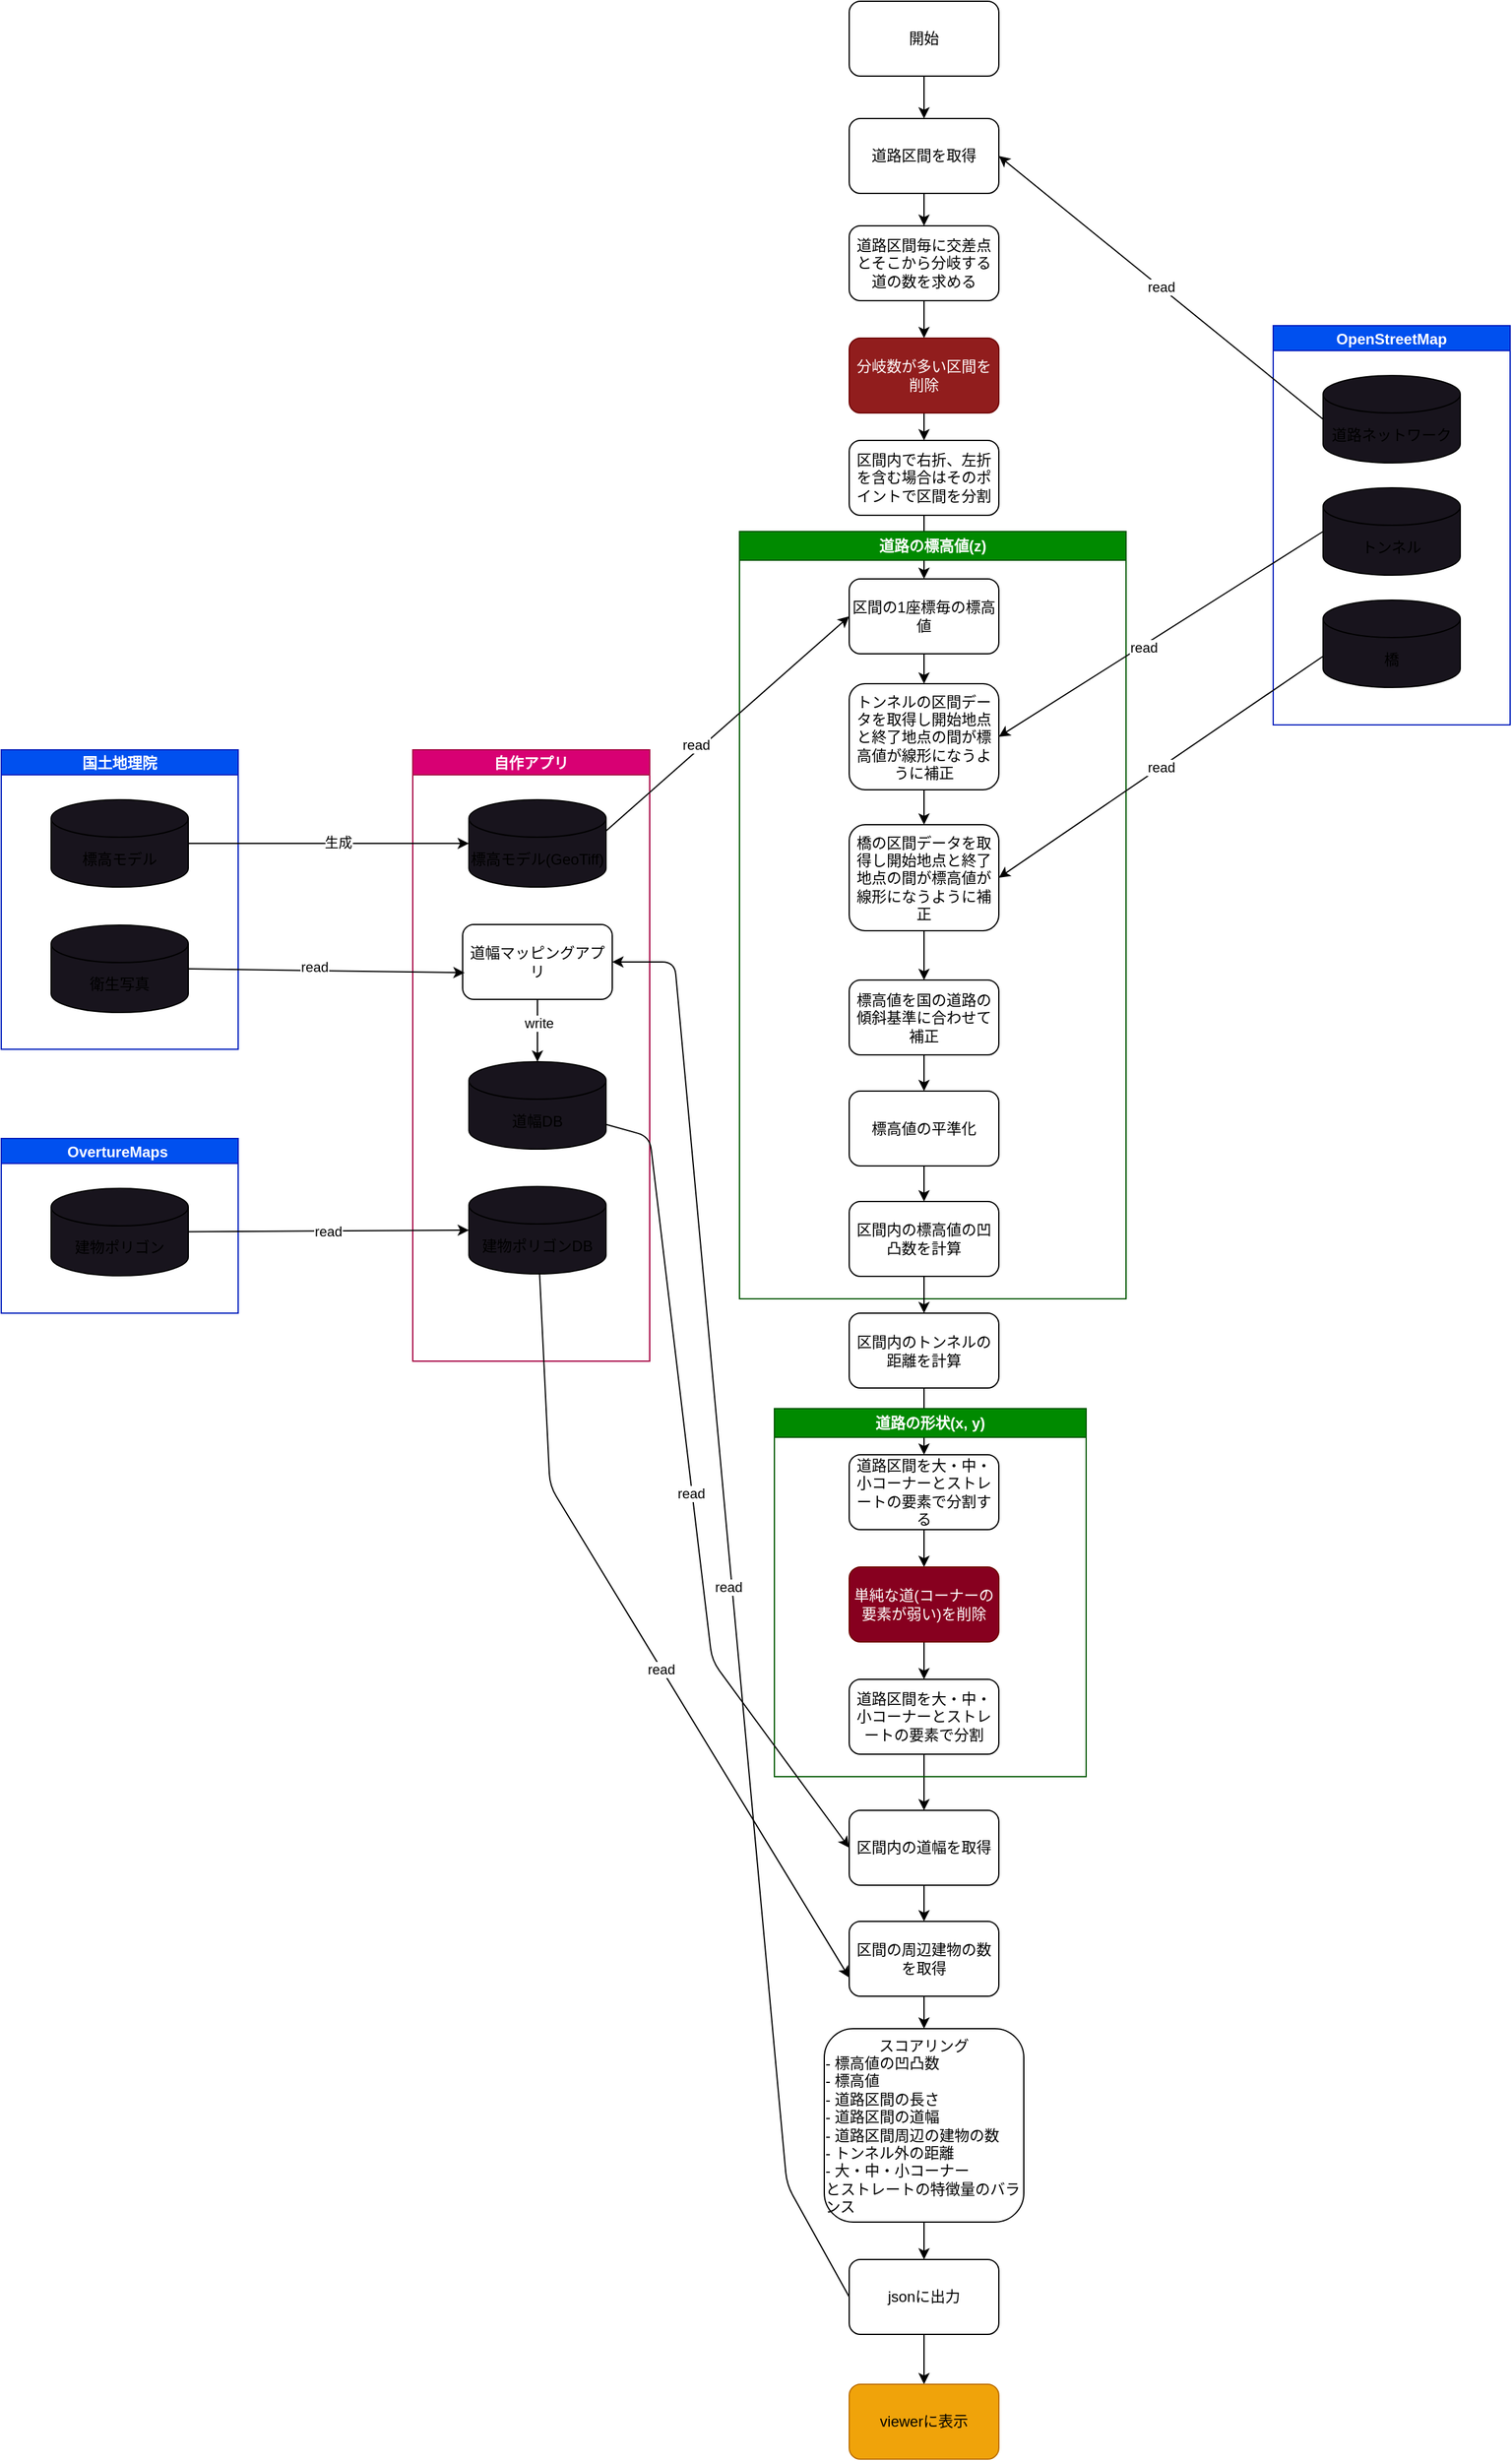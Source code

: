 <mxfile>
    <diagram id="E-VGaTpxqbZD3d03mHxB" name="ページ1">
        <mxGraphModel dx="1617" dy="1205" grid="1" gridSize="10" guides="1" tooltips="1" connect="1" arrows="1" fold="1" page="1" pageScale="1" pageWidth="827" pageHeight="1169" math="0" shadow="0">
            <root>
                <mxCell id="0"/>
                <mxCell id="1" parent="0"/>
                <mxCell id="7" value="" style="edgeStyle=none;html=1;" parent="1" source="3" target="6" edge="1">
                    <mxGeometry relative="1" as="geometry"/>
                </mxCell>
                <mxCell id="3" value="開始" style="rounded=1;whiteSpace=wrap;html=1;" parent="1" vertex="1">
                    <mxGeometry x="280" y="40" width="120" height="60" as="geometry"/>
                </mxCell>
                <mxCell id="9" value="" style="edgeStyle=none;html=1;" parent="1" source="6" target="8" edge="1">
                    <mxGeometry relative="1" as="geometry"/>
                </mxCell>
                <mxCell id="6" value="道路区間を取得" style="rounded=1;whiteSpace=wrap;html=1;" parent="1" vertex="1">
                    <mxGeometry x="280" y="134" width="120" height="60" as="geometry"/>
                </mxCell>
                <mxCell id="11" value="" style="edgeStyle=none;html=1;" parent="1" source="8" target="10" edge="1">
                    <mxGeometry relative="1" as="geometry"/>
                </mxCell>
                <mxCell id="8" value="道路区間毎に交差点とそこから分岐する道の数を求める" style="whiteSpace=wrap;html=1;rounded=1;" parent="1" vertex="1">
                    <mxGeometry x="280" y="220" width="120" height="60" as="geometry"/>
                </mxCell>
                <mxCell id="13" style="edgeStyle=none;html=1;entryX=0.5;entryY=0;entryDx=0;entryDy=0;" parent="1" source="10" target="12" edge="1">
                    <mxGeometry relative="1" as="geometry"/>
                </mxCell>
                <mxCell id="10" value="分岐数が多い区間を削除" style="rounded=1;whiteSpace=wrap;html=1;fillColor=#911D1D;fontColor=#ffffff;strokeColor=#6F0000;" parent="1" vertex="1">
                    <mxGeometry x="280" y="310" width="120" height="60" as="geometry"/>
                </mxCell>
                <mxCell id="15" value="" style="edgeStyle=none;html=1;" parent="1" source="12" target="14" edge="1">
                    <mxGeometry relative="1" as="geometry"/>
                </mxCell>
                <mxCell id="12" value="区間内で右折、左折を含む場合はそのポイントで区間を分割" style="whiteSpace=wrap;html=1;rounded=1;" parent="1" vertex="1">
                    <mxGeometry x="280" y="392" width="120" height="60" as="geometry"/>
                </mxCell>
                <mxCell id="17" value="" style="edgeStyle=none;html=1;" parent="1" source="14" target="16" edge="1">
                    <mxGeometry relative="1" as="geometry"/>
                </mxCell>
                <mxCell id="14" value="区間の1座標毎の標高値" style="whiteSpace=wrap;html=1;rounded=1;" parent="1" vertex="1">
                    <mxGeometry x="280" y="503" width="120" height="60" as="geometry"/>
                </mxCell>
                <mxCell id="19" value="" style="edgeStyle=none;html=1;" parent="1" source="16" target="18" edge="1">
                    <mxGeometry relative="1" as="geometry"/>
                </mxCell>
                <mxCell id="16" value="トンネルの区間データを取得し開始地点と終了地点の間が標高値が線形になうように補正" style="rounded=1;whiteSpace=wrap;html=1;" parent="1" vertex="1">
                    <mxGeometry x="280" y="587" width="120" height="85" as="geometry"/>
                </mxCell>
                <mxCell id="21" value="" style="edgeStyle=none;html=1;" parent="1" source="18" target="20" edge="1">
                    <mxGeometry relative="1" as="geometry"/>
                </mxCell>
                <mxCell id="18" value="橋の区間データを取得し開始地点と終了地点の間が標高値が線形になうように補正" style="whiteSpace=wrap;html=1;rounded=1;" parent="1" vertex="1">
                    <mxGeometry x="280" y="700" width="120" height="85" as="geometry"/>
                </mxCell>
                <mxCell id="23" value="" style="edgeStyle=none;html=1;" parent="1" source="20" target="22" edge="1">
                    <mxGeometry relative="1" as="geometry"/>
                </mxCell>
                <mxCell id="20" value="標高値を国の道路の傾斜基準に合わせて補正" style="rounded=1;whiteSpace=wrap;html=1;" parent="1" vertex="1">
                    <mxGeometry x="280" y="824.5" width="120" height="60" as="geometry"/>
                </mxCell>
                <mxCell id="96" style="edgeStyle=none;html=1;entryX=0.5;entryY=0;entryDx=0;entryDy=0;" parent="1" source="22" target="94" edge="1">
                    <mxGeometry relative="1" as="geometry"/>
                </mxCell>
                <mxCell id="22" value="標高値の平準化" style="rounded=1;whiteSpace=wrap;html=1;" parent="1" vertex="1">
                    <mxGeometry x="280" y="913.5" width="120" height="60" as="geometry"/>
                </mxCell>
                <mxCell id="24" value="区間内のトンネルの距離を計算" style="whiteSpace=wrap;html=1;rounded=1;" parent="1" vertex="1">
                    <mxGeometry x="280" y="1091.5" width="120" height="60" as="geometry"/>
                </mxCell>
                <mxCell id="35" value="道路の標高値(z)" style="swimlane;whiteSpace=wrap;html=1;fillColor=#008a00;fontColor=#ffffff;strokeColor=#005700;" parent="1" vertex="1">
                    <mxGeometry x="192" y="465" width="310" height="615" as="geometry">
                        <mxRectangle x="192" y="465" width="150" height="30" as="alternateBounds"/>
                    </mxGeometry>
                </mxCell>
                <mxCell id="42" style="edgeStyle=none;html=1;exitX=0.5;exitY=1;exitDx=0;exitDy=0;" parent="1" source="24" target="48" edge="1">
                    <mxGeometry relative="1" as="geometry">
                        <mxPoint x="340" y="1156.5" as="sourcePoint"/>
                        <mxPoint x="340" y="1308" as="targetPoint"/>
                    </mxGeometry>
                </mxCell>
                <mxCell id="47" style="edgeStyle=none;html=1;" parent="1" source="48" target="50" edge="1">
                    <mxGeometry relative="1" as="geometry"/>
                </mxCell>
                <mxCell id="48" value="道路区間を大・中・小コーナーとストレートの要素で分割する" style="whiteSpace=wrap;html=1;rounded=1;" parent="1" vertex="1">
                    <mxGeometry x="280" y="1205" width="120" height="60" as="geometry"/>
                </mxCell>
                <mxCell id="49" style="edgeStyle=none;html=1;" parent="1" source="50" target="51" edge="1">
                    <mxGeometry relative="1" as="geometry"/>
                </mxCell>
                <mxCell id="50" value="単純な道(コーナーの要素が弱い)を削除" style="whiteSpace=wrap;html=1;rounded=1;fillColor=#87001F;fontColor=#ffffff;strokeColor=#6F0000;" parent="1" vertex="1">
                    <mxGeometry x="280" y="1295" width="120" height="60" as="geometry"/>
                </mxCell>
                <mxCell id="149" style="edgeStyle=none;html=1;" parent="1" source="51" target="147" edge="1">
                    <mxGeometry relative="1" as="geometry"/>
                </mxCell>
                <mxCell id="51" value="道路区間を大・中・小コーナーとストレートの要素で分割" style="whiteSpace=wrap;html=1;rounded=1;" parent="1" vertex="1">
                    <mxGeometry x="280" y="1385" width="120" height="60" as="geometry"/>
                </mxCell>
                <mxCell id="133" value="" style="edgeStyle=none;html=1;" parent="1" source="56" target="132" edge="1">
                    <mxGeometry relative="1" as="geometry"/>
                </mxCell>
                <mxCell id="56" value="スコアリング&lt;br&gt;&lt;div style=&quot;text-align: left;&quot;&gt;&lt;span style=&quot;background-color: initial;&quot;&gt;- 標高値の凹凸数&lt;/span&gt;&lt;/div&gt;&lt;div style=&quot;text-align: left;&quot;&gt;&lt;span style=&quot;background-color: initial;&quot;&gt;- 標高値&lt;/span&gt;&lt;/div&gt;&lt;div style=&quot;text-align: left;&quot;&gt;&lt;span style=&quot;background-color: initial;&quot;&gt;- 道路区間の長さ&lt;/span&gt;&lt;/div&gt;&lt;div style=&quot;text-align: left;&quot;&gt;&lt;span style=&quot;background-color: initial;&quot;&gt;- 道路区間の道幅&lt;/span&gt;&lt;/div&gt;&lt;div style=&quot;text-align: left;&quot;&gt;&lt;span style=&quot;background-color: initial;&quot;&gt;- 道路区間周辺の建物の数&lt;/span&gt;&lt;/div&gt;&lt;div style=&quot;text-align: left;&quot;&gt;&lt;span style=&quot;background-color: initial;&quot;&gt;- トンネル外の距離&lt;/span&gt;&lt;/div&gt;&lt;div style=&quot;text-align: left;&quot;&gt;&lt;span style=&quot;background-color: initial;&quot;&gt;- 大・中・小コーナー&lt;/span&gt;&lt;/div&gt;&lt;div style=&quot;text-align: left;&quot;&gt;&lt;span style=&quot;background-color: initial;&quot;&gt;とストレートの特徴量のバランス&lt;/span&gt;&lt;/div&gt;" style="whiteSpace=wrap;html=1;rounded=1;" parent="1" vertex="1">
                    <mxGeometry x="260" y="1665" width="160" height="155" as="geometry"/>
                </mxCell>
                <mxCell id="57" value="" style="edgeStyle=none;html=1;" parent="1" target="56" edge="1">
                    <mxGeometry relative="1" as="geometry">
                        <mxPoint x="340.0" y="1639.0" as="sourcePoint"/>
                    </mxGeometry>
                </mxCell>
                <mxCell id="65" value="OpenStreetMap" style="swimlane;startSize=20;horizontal=1;containerType=tree;fillColor=#0050ef;fontColor=#ffffff;strokeColor=#001DBC;" parent="1" vertex="1">
                    <mxGeometry x="620" y="300" width="190" height="320" as="geometry"/>
                </mxCell>
                <mxCell id="69" value="道路ネットワーク" style="shape=cylinder3;whiteSpace=wrap;html=1;boundedLbl=1;backgroundOutline=1;size=15;fillColor=#18141D;" parent="65" vertex="1">
                    <mxGeometry x="40" y="40" width="110" height="70" as="geometry"/>
                </mxCell>
                <mxCell id="70" value="トンネル" style="shape=cylinder3;whiteSpace=wrap;html=1;boundedLbl=1;backgroundOutline=1;size=15;fillColor=#18141D;" parent="65" vertex="1">
                    <mxGeometry x="40" y="130" width="110" height="70" as="geometry"/>
                </mxCell>
                <mxCell id="71" value="橋" style="shape=cylinder3;whiteSpace=wrap;html=1;boundedLbl=1;backgroundOutline=1;size=15;fillColor=#18141D;" parent="65" vertex="1">
                    <mxGeometry x="40" y="220" width="110" height="70" as="geometry"/>
                </mxCell>
                <mxCell id="75" value="read" style="edgeStyle=none;html=1;entryX=1;entryY=0.5;entryDx=0;entryDy=0;exitX=0;exitY=0.5;exitDx=0;exitDy=0;exitPerimeter=0;" parent="1" source="69" target="6" edge="1">
                    <mxGeometry relative="1" as="geometry"/>
                </mxCell>
                <mxCell id="76" style="edgeStyle=none;html=1;entryX=1;entryY=0.5;entryDx=0;entryDy=0;exitX=0;exitY=0.5;exitDx=0;exitDy=0;exitPerimeter=0;" parent="1" source="70" target="16" edge="1">
                    <mxGeometry relative="1" as="geometry"/>
                </mxCell>
                <mxCell id="143" value="read" style="edgeLabel;html=1;align=center;verticalAlign=middle;resizable=0;points=[];" parent="76" vertex="1" connectable="0">
                    <mxGeometry x="0.114" y="1" relative="1" as="geometry">
                        <mxPoint as="offset"/>
                    </mxGeometry>
                </mxCell>
                <mxCell id="78" value="read" style="edgeStyle=none;html=1;entryX=1;entryY=0.5;entryDx=0;entryDy=0;exitX=0;exitY=0;exitDx=0;exitDy=45;exitPerimeter=0;" parent="1" source="71" target="18" edge="1">
                    <mxGeometry relative="1" as="geometry"/>
                </mxCell>
                <mxCell id="81" value="国土地理院" style="swimlane;startSize=20;horizontal=1;containerType=tree;fillColor=#0050ef;fontColor=#ffffff;strokeColor=#001DBC;" parent="1" vertex="1">
                    <mxGeometry x="-400" y="640" width="190" height="240" as="geometry"/>
                </mxCell>
                <mxCell id="82" value="標高モデル" style="shape=cylinder3;whiteSpace=wrap;html=1;boundedLbl=1;backgroundOutline=1;size=15;fillColor=#18141D;" parent="81" vertex="1">
                    <mxGeometry x="40" y="40" width="110" height="70" as="geometry"/>
                </mxCell>
                <mxCell id="84" value="衛生写真" style="shape=cylinder3;whiteSpace=wrap;html=1;boundedLbl=1;backgroundOutline=1;size=15;fillColor=#18141D;" parent="81" vertex="1">
                    <mxGeometry x="40" y="140.5" width="110" height="70" as="geometry"/>
                </mxCell>
                <mxCell id="93" value="区間の周辺建物の数を取得" style="rounded=1;whiteSpace=wrap;html=1;" parent="1" vertex="1">
                    <mxGeometry x="280" y="1579" width="120" height="60" as="geometry"/>
                </mxCell>
                <mxCell id="97" style="edgeStyle=none;html=1;entryX=0.5;entryY=0;entryDx=0;entryDy=0;" parent="1" source="94" target="24" edge="1">
                    <mxGeometry relative="1" as="geometry"/>
                </mxCell>
                <mxCell id="94" value="区間内の標高値の凹凸数を計算" style="whiteSpace=wrap;html=1;rounded=1;" parent="1" vertex="1">
                    <mxGeometry x="280" y="1002" width="120" height="60" as="geometry"/>
                </mxCell>
                <mxCell id="98" value="自作アプリ" style="swimlane;startSize=20;horizontal=1;containerType=tree;fillColor=#d80073;fontColor=#ffffff;strokeColor=#A50040;" parent="1" vertex="1">
                    <mxGeometry x="-70" y="640" width="190" height="490" as="geometry"/>
                </mxCell>
                <mxCell id="103" value="道幅DB" style="shape=cylinder3;whiteSpace=wrap;html=1;boundedLbl=1;backgroundOutline=1;size=15;fillColor=#18141D;" parent="98" vertex="1">
                    <mxGeometry x="45" y="250" width="110" height="70" as="geometry"/>
                </mxCell>
                <mxCell id="118" style="edgeStyle=none;html=1;" parent="98" source="112" target="103" edge="1">
                    <mxGeometry relative="1" as="geometry"/>
                </mxCell>
                <mxCell id="142" value="write" style="edgeLabel;html=1;align=center;verticalAlign=middle;resizable=0;points=[];" parent="118" vertex="1" connectable="0">
                    <mxGeometry x="-0.27" y="1" relative="1" as="geometry">
                        <mxPoint as="offset"/>
                    </mxGeometry>
                </mxCell>
                <mxCell id="112" value="道幅マッピングアプリ" style="whiteSpace=wrap;html=1;rounded=1;" parent="98" vertex="1">
                    <mxGeometry x="40" y="140" width="120" height="60" as="geometry"/>
                </mxCell>
                <mxCell id="113" value="標高モデル(GeoTiff)" style="shape=cylinder3;whiteSpace=wrap;html=1;boundedLbl=1;backgroundOutline=1;size=15;fillColor=#18141D;" parent="98" vertex="1">
                    <mxGeometry x="45" y="40" width="110" height="70" as="geometry"/>
                </mxCell>
                <mxCell id="127" value="建物ポリゴンDB" style="shape=cylinder3;whiteSpace=wrap;html=1;boundedLbl=1;backgroundOutline=1;size=15;fillColor=#18141D;" parent="98" vertex="1">
                    <mxGeometry x="45" y="350" width="110" height="70" as="geometry"/>
                </mxCell>
                <mxCell id="115" style="edgeStyle=none;html=1;entryX=0;entryY=0.5;entryDx=0;entryDy=0;entryPerimeter=0;exitX=1;exitY=0.5;exitDx=0;exitDy=0;exitPerimeter=0;" parent="1" source="82" target="113" edge="1">
                    <mxGeometry relative="1" as="geometry"/>
                </mxCell>
                <mxCell id="116" value="生成" style="edgeLabel;html=1;align=center;verticalAlign=middle;resizable=0;points=[];" parent="115" vertex="1" connectable="0">
                    <mxGeometry x="0.068" y="1" relative="1" as="geometry">
                        <mxPoint as="offset"/>
                    </mxGeometry>
                </mxCell>
                <mxCell id="117" style="edgeStyle=none;html=1;entryX=0.013;entryY=0.644;entryDx=0;entryDy=0;entryPerimeter=0;exitX=1;exitY=0.5;exitDx=0;exitDy=0;exitPerimeter=0;" parent="1" source="84" target="112" edge="1">
                    <mxGeometry relative="1" as="geometry"/>
                </mxCell>
                <mxCell id="119" value="read" style="edgeLabel;html=1;align=center;verticalAlign=middle;resizable=0;points=[];" parent="117" vertex="1" connectable="0">
                    <mxGeometry x="-0.092" y="3" relative="1" as="geometry">
                        <mxPoint as="offset"/>
                    </mxGeometry>
                </mxCell>
                <mxCell id="122" style="edgeStyle=none;html=1;entryX=0;entryY=0.5;entryDx=0;entryDy=0;exitX=1;exitY=0;exitDx=0;exitDy=25;exitPerimeter=0;" parent="1" source="113" target="14" edge="1">
                    <mxGeometry relative="1" as="geometry"/>
                </mxCell>
                <mxCell id="141" value="read" style="edgeLabel;html=1;align=center;verticalAlign=middle;resizable=0;points=[];" parent="122" vertex="1" connectable="0">
                    <mxGeometry x="-0.236" y="4" relative="1" as="geometry">
                        <mxPoint as="offset"/>
                    </mxGeometry>
                </mxCell>
                <mxCell id="124" value="OvertureMaps " style="swimlane;startSize=20;horizontal=1;containerType=tree;fillColor=#0050ef;fontColor=#ffffff;strokeColor=#001DBC;" parent="1" vertex="1">
                    <mxGeometry x="-400" y="951.5" width="190" height="140" as="geometry"/>
                </mxCell>
                <mxCell id="125" value="建物ポリゴン" style="shape=cylinder3;whiteSpace=wrap;html=1;boundedLbl=1;backgroundOutline=1;size=15;fillColor=#18141D;" parent="124" vertex="1">
                    <mxGeometry x="40" y="40" width="110" height="70" as="geometry"/>
                </mxCell>
                <mxCell id="128" value="read" style="edgeStyle=none;html=1;entryX=0;entryY=0.5;entryDx=0;entryDy=0;entryPerimeter=0;" parent="1" source="125" target="127" edge="1">
                    <mxGeometry relative="1" as="geometry"/>
                </mxCell>
                <mxCell id="130" style="edgeStyle=none;html=1;entryX=0;entryY=0.75;entryDx=0;entryDy=0;" parent="1" source="127" target="93" edge="1">
                    <mxGeometry relative="1" as="geometry">
                        <Array as="points">
                            <mxPoint x="40" y="1230"/>
                        </Array>
                    </mxGeometry>
                </mxCell>
                <mxCell id="139" value="read" style="edgeLabel;html=1;align=center;verticalAlign=middle;resizable=0;points=[];" parent="130" vertex="1" connectable="0">
                    <mxGeometry x="0.083" y="-1" relative="1" as="geometry">
                        <mxPoint as="offset"/>
                    </mxGeometry>
                </mxCell>
                <mxCell id="134" style="edgeStyle=none;html=1;entryX=1;entryY=0.5;entryDx=0;entryDy=0;exitX=0;exitY=0.5;exitDx=0;exitDy=0;" parent="1" source="132" target="112" edge="1">
                    <mxGeometry relative="1" as="geometry">
                        <Array as="points">
                            <mxPoint x="230" y="1790"/>
                            <mxPoint x="140" y="810"/>
                        </Array>
                    </mxGeometry>
                </mxCell>
                <mxCell id="135" value="read" style="edgeLabel;html=1;align=center;verticalAlign=middle;resizable=0;points=[];" parent="134" vertex="1" connectable="0">
                    <mxGeometry x="0.029" y="3" relative="1" as="geometry">
                        <mxPoint as="offset"/>
                    </mxGeometry>
                </mxCell>
                <mxCell id="138" value="" style="edgeStyle=none;html=1;" parent="1" source="132" target="137" edge="1">
                    <mxGeometry relative="1" as="geometry"/>
                </mxCell>
                <mxCell id="132" value="jsonに出力" style="whiteSpace=wrap;html=1;rounded=1;" parent="1" vertex="1">
                    <mxGeometry x="280" y="1850" width="120" height="60" as="geometry"/>
                </mxCell>
                <mxCell id="137" value="viewerに表示" style="whiteSpace=wrap;html=1;rounded=1;fillColor=#f0a30a;fontColor=#000000;strokeColor=#BD7000;" parent="1" vertex="1">
                    <mxGeometry x="280" y="1950" width="120" height="60" as="geometry"/>
                </mxCell>
                <mxCell id="144" value="道路の形状(x, y)" style="swimlane;whiteSpace=wrap;html=1;fillColor=#008a00;fontColor=#ffffff;strokeColor=#005700;" parent="1" vertex="1">
                    <mxGeometry x="220" y="1168" width="250" height="295" as="geometry">
                        <mxRectangle x="192" y="465" width="150" height="30" as="alternateBounds"/>
                    </mxGeometry>
                </mxCell>
                <mxCell id="145" style="edgeStyle=none;html=1;entryX=0;entryY=0.5;entryDx=0;entryDy=0;" parent="1" source="103" target="147" edge="1">
                    <mxGeometry relative="1" as="geometry">
                        <mxPoint x="280" y="1213.5" as="targetPoint"/>
                        <Array as="points">
                            <mxPoint x="120" y="950"/>
                            <mxPoint x="170" y="1370"/>
                        </Array>
                    </mxGeometry>
                </mxCell>
                <mxCell id="146" value="read" style="edgeLabel;html=1;align=center;verticalAlign=middle;resizable=0;points=[];" parent="145" vertex="1" connectable="0">
                    <mxGeometry x="0.002" y="-1" relative="1" as="geometry">
                        <mxPoint as="offset"/>
                    </mxGeometry>
                </mxCell>
                <mxCell id="151" style="edgeStyle=none;html=1;entryX=0.5;entryY=0;entryDx=0;entryDy=0;" parent="1" source="147" target="93" edge="1">
                    <mxGeometry relative="1" as="geometry"/>
                </mxCell>
                <mxCell id="147" value="区間内の道幅を取得" style="rounded=1;whiteSpace=wrap;html=1;" parent="1" vertex="1">
                    <mxGeometry x="280" y="1490" width="120" height="60" as="geometry"/>
                </mxCell>
            </root>
        </mxGraphModel>
    </diagram>
</mxfile>
